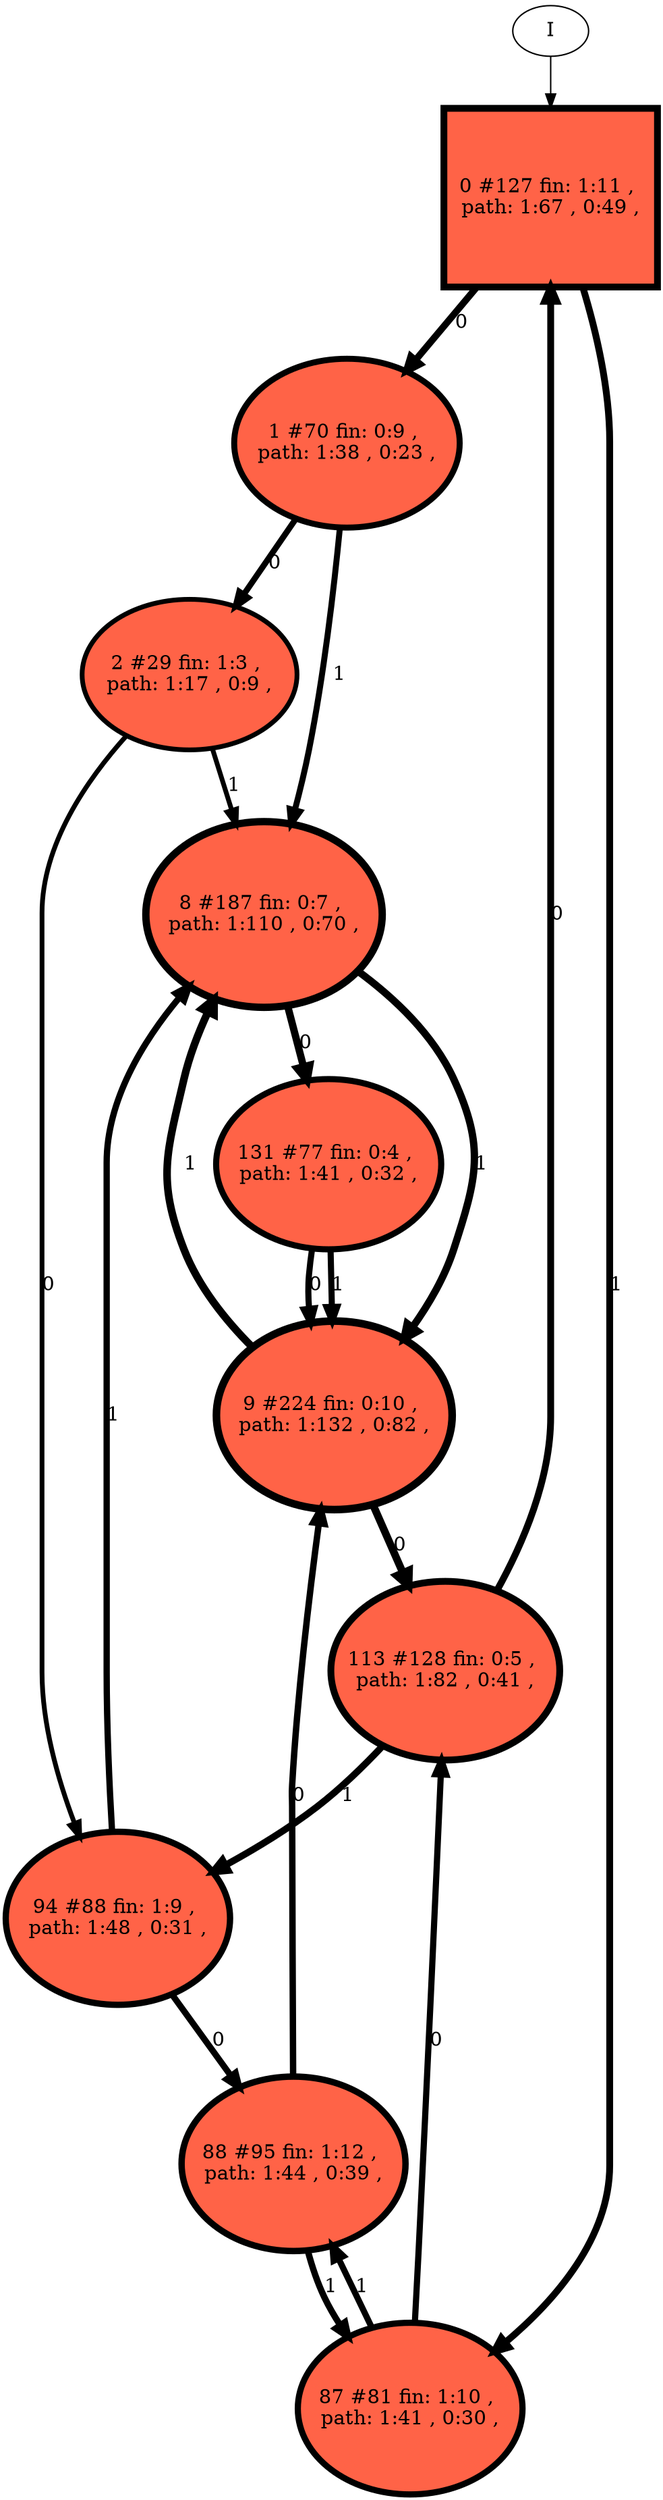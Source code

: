 // produced with flexfringe // 
digraph DFA {
	0 [label="root" shape=box];
		I -> 0;
	0 [ label="0 #127 fin: 1:11 , 
 path: 1:67 , 0:49 , " , style=filled, fillcolor="tomato", width=1.76679, height=1.76679, penwidth=4.85203];
		0 -> 1 [label="0 " , penwidth=4.85203 ];
		0 -> 87 [label="1 " , penwidth=4.85203 ];
	1 [ label="1 #70 fin: 0:9 , 
 path: 1:38 , 0:23 , " , style=filled, fillcolor="tomato", width=1.66064, height=1.66064, penwidth=4.26268];
		1 -> 2 [label="0 " , penwidth=4.26268 ];
		1 -> 8 [label="1 " , penwidth=4.26268 ];
	87 [ label="87 #81 fin: 1:10 , 
 path: 1:41 , 0:30 , " , style=filled, fillcolor="tomato", width=1.68764, height=1.68764, penwidth=4.40672];
		87 -> 113 [label="0 " , penwidth=4.40672 ];
		87 -> 88 [label="1 " , penwidth=4.40672 ];
	2 [ label="2 #29 fin: 1:3 , 
 path: 1:17 , 0:9 , " , style=filled, fillcolor="tomato", width=1.48188, height=1.48188, penwidth=3.4012];
		2 -> 94 [label="0 " , penwidth=3.4012 ];
		2 -> 8 [label="1 " , penwidth=3.4012 ];
	8 [ label="8 #187 fin: 0:7 , 
 path: 1:110 , 0:70 , " , style=filled, fillcolor="tomato", width=1.83041, height=1.83041, penwidth=5.23644];
		8 -> 131 [label="0 " , penwidth=5.23644 ];
		8 -> 9 [label="1 " , penwidth=5.23644 ];
	113 [ label="113 #128 fin: 0:5 , 
 path: 1:82 , 0:41 , " , style=filled, fillcolor="tomato", width=1.76812, height=1.76812, penwidth=4.85981];
		113 -> 0 [label="0 " , penwidth=4.85981 ];
		113 -> 94 [label="1 " , penwidth=4.85981 ];
	88 [ label="88 #95 fin: 1:12 , 
 path: 1:44 , 0:39 , " , style=filled, fillcolor="tomato", width=1.71638, height=1.71638, penwidth=4.56435];
		88 -> 9 [label="0 " , penwidth=4.56435 ];
		88 -> 87 [label="1 " , penwidth=4.56435 ];
	94 [ label="94 #88 fin: 1:9 , 
 path: 1:48 , 0:31 , " , style=filled, fillcolor="tomato", width=1.70268, height=1.70268, penwidth=4.48864];
		94 -> 88 [label="0 " , penwidth=4.48864 ];
		94 -> 8 [label="1 " , penwidth=4.48864 ];
	131 [ label="131 #77 fin: 0:4 , 
 path: 1:41 , 0:32 , " , style=filled, fillcolor="tomato", width=1.67835, height=1.67835, penwidth=4.35671];
		131 -> 9 [label="0 " , penwidth=4.35671 ];
		131 -> 9 [label="1 " , penwidth=4.35671 ];
	9 [ label="9 #224 fin: 0:10 , 
 path: 1:132 , 0:82 , " , style=filled, fillcolor="tomato", width=1.85881, height=1.85881, penwidth=5.4161];
		9 -> 113 [label="0 " , penwidth=5.4161 ];
		9 -> 8 [label="1 " , penwidth=5.4161 ];
}
